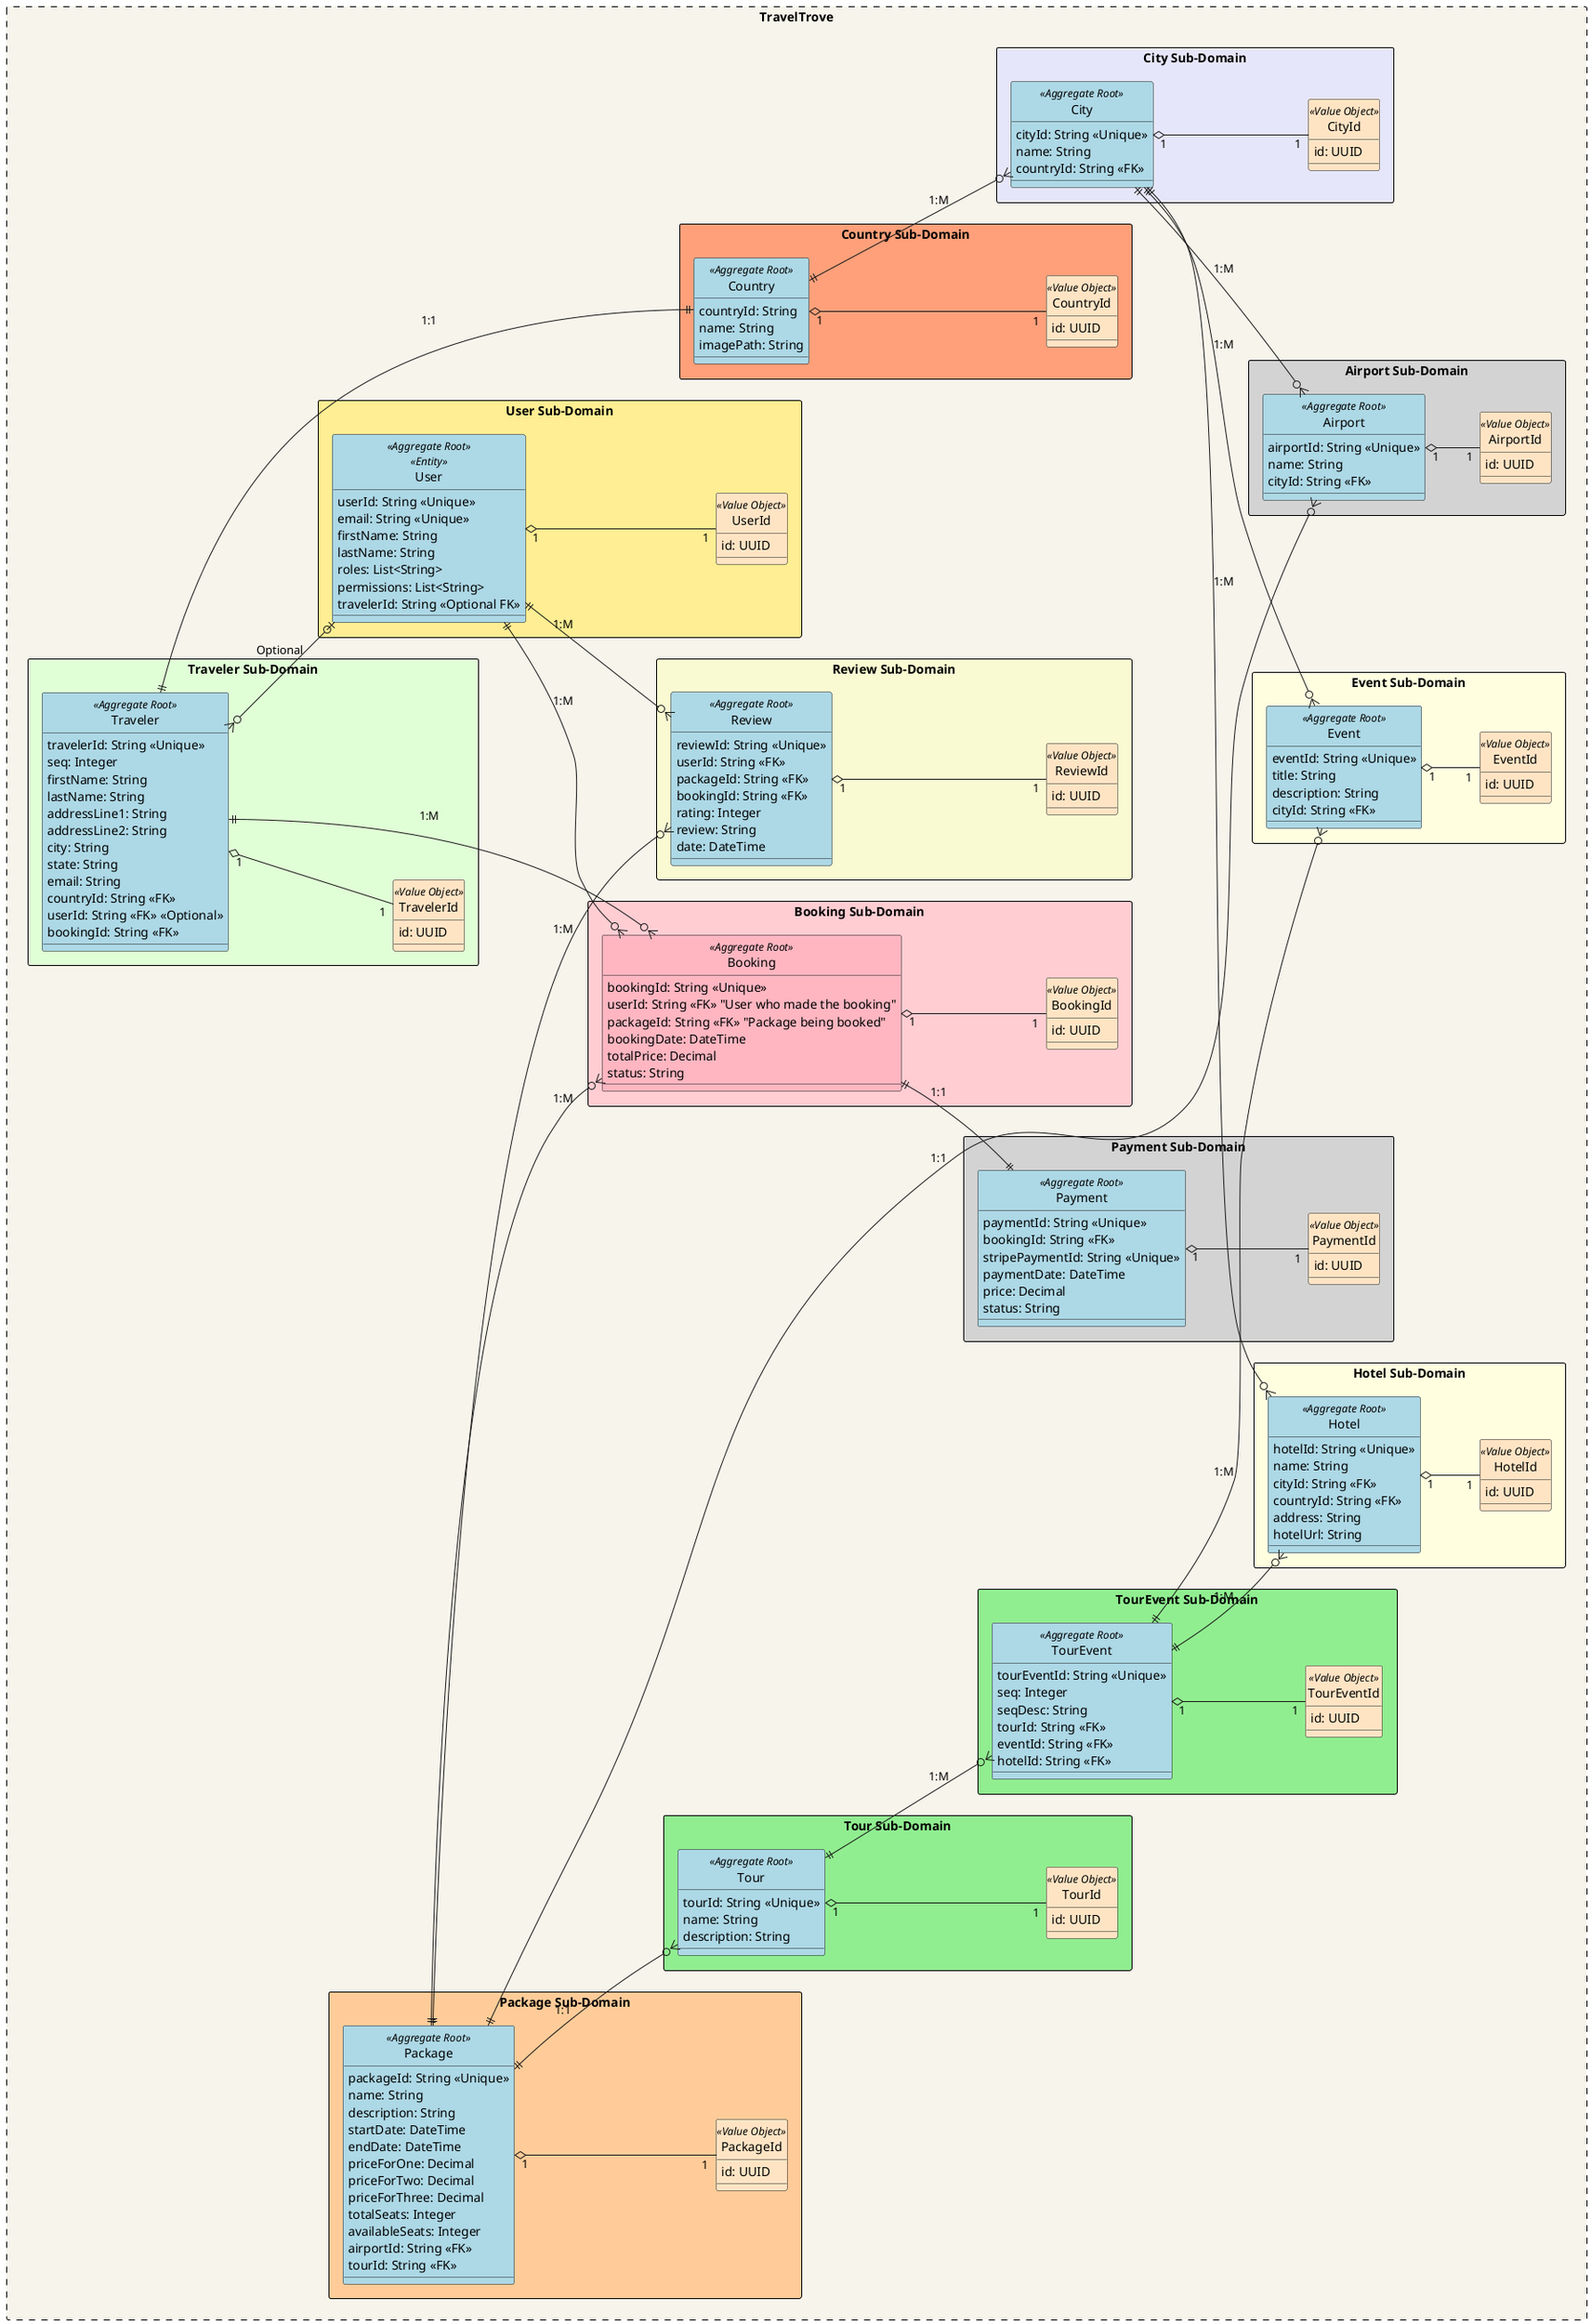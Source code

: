 @startuml
hide circle
left to right direction

!define ENTITY(entityName) class entityName << Entity >>
!define AGGREGATE(aggregateName) class aggregateName << Aggregate >>
!define AGGREGATE_ROOT(name) class name <<Aggregate Root>>
!define AGGREGATE_ROOT_ENTITY(name) class name <<Aggregate Root>> << Entity >>
!define VALUE_OBJECT(name) class name <<Value Object>>

skinparam packageStyle rectangle
skinparam rectangle {
    BackgroundColor #f7f4eb
    BorderColor Black
}

rectangle "TravelTrove" as BoundedContextTravelTrove #line.dashed {

    Package "User Sub-Domain" <<Rectangle>> #FFEE93 {
        AGGREGATE_ROOT_ENTITY(User) #lightblue {
            userId: String <<Unique>>
            email: String <<Unique>>
            firstName: String
            lastName: String
            roles: List<String>
            permissions: List<String>
            travelerId: String <<Optional FK>>
        }

        VALUE_OBJECT(UserId) #Bisque {
            id: UUID
        }

        User "1" o-- "1" UserId
    }

    Package "Traveler Sub-Domain" <<Rectangle>> #E0FFD6 {
        AGGREGATE_ROOT(Traveler) #lightblue {
            travelerId: String <<Unique>>
            seq: Integer
            firstName: String
            lastName: String
            addressLine1: String
            addressLine2: String
            city: String
            state: String
            email: String
            countryId: String <<FK>>
            userId: String <<FK>> <<Optional>>
            bookingId: String <<FK>>
        }

        VALUE_OBJECT(TravelerId) #Bisque {
            id: UUID
        }

        Traveler "1" o-- "1" TravelerId
    }

    Package "Tour Sub-Domain" <<Rectangle>> #LightGreen {
        AGGREGATE_ROOT(Tour) #lightblue {
            tourId: String <<Unique>>
            name: String
            description: String
        }

        VALUE_OBJECT(TourId) #Bisque {
            id: UUID
        }

        Tour "1" o-- "1" TourId
    }

    Package "Package Sub-Domain" <<Rectangle>> #FFCC99 {
        AGGREGATE_ROOT(Package) #lightblue {
            packageId: String <<Unique>>
            name: String
            description: String
            startDate: DateTime
            endDate: DateTime
            priceForOne: Decimal
            priceForTwo: Decimal
            priceForThree: Decimal
            totalSeats: Integer
            availableSeats: Integer
            airportId: String <<FK>>
            tourId: String <<FK>>
        }

        VALUE_OBJECT(PackageId) #Bisque {
            id: UUID
        }

        Package "1" o-- "1" PackageId
    }

    Package "Booking Sub-Domain" <<Rectangle>> #FFCDD2 {
        AGGREGATE_ROOT(Booking) #lightpink {
            bookingId: String <<Unique>>
            userId: String <<FK>> "User who made the booking"
            packageId: String <<FK>> "Package being booked"
            bookingDate: DateTime
            totalPrice: Decimal
            status: String
        }

        VALUE_OBJECT(BookingId) #Bisque {
            id: UUID
        }

        Booking "1" o-- "1" BookingId
    }

    Package "Payment Sub-Domain" <<Rectangle>> #LightGray {
        AGGREGATE_ROOT(Payment) #lightblue {
            paymentId: String <<Unique>>
            bookingId: String <<FK>>
            stripePaymentId: String <<Unique>>
            paymentDate: DateTime
            price: Decimal
            status: String
        }

        VALUE_OBJECT(PaymentId) #Bisque {
            id: UUID
        }

        Payment "1" o-- "1" PaymentId
    }

    Package "Review Sub-Domain" <<Rectangle>> #FAFAD2 {
        AGGREGATE_ROOT(Review) #lightblue {
            reviewId: String <<Unique>>
            userId: String <<FK>>
            packageId: String <<FK>>
            bookingId: String <<FK>>
            rating: Integer
            review: String
            date: DateTime
        }

        VALUE_OBJECT(ReviewId) #Bisque {
            id: UUID
        }

        Review "1" o-- "1" ReviewId
    }

    Package "Hotel Sub-Domain" <<Rectangle>> #LightYellow {
        AGGREGATE_ROOT(Hotel) #lightblue {
            hotelId: String <<Unique>>
            name: String
            cityId: String <<FK>>
            countryId: String <<FK>>
            address: String
            hotelUrl: String
        }

        VALUE_OBJECT(HotelId) #Bisque {
            id: UUID
        }

        Hotel "1" o-- "1" HotelId
    }

    Package "Airport Sub-Domain" <<Rectangle>> #LightGray {
        AGGREGATE_ROOT(Airport) #lightblue {
            airportId: String <<Unique>>
            name: String
            cityId: String <<FK>>
        }

        VALUE_OBJECT(AirportId) #Bisque {
            id: UUID
        }

        Airport "1" o-- "1" AirportId
    }

    Package "City Sub-Domain" <<Rectangle>> #Lavender {
        AGGREGATE_ROOT(City) #lightblue {
            cityId: String <<Unique>>
            name: String
            countryId: String <<FK>>
        }

        VALUE_OBJECT(CityId) #Bisque {
            id: UUID
        }

        City "1" o-- "1" CityId
    }

    Package "Country Sub-Domain" <<Rectangle>> #LightSalmon {
        AGGREGATE_ROOT(Country) #lightblue {
            countryId: String
            name: String
            imagePath: String
        }

        VALUE_OBJECT(CountryId) #Bisque {
            id: UUID
        }

        Country "1" o-- "1" CountryId
    }

    Package "Event Sub-Domain" <<Rectangle>> #LightYellow {
        AGGREGATE_ROOT(Event) #lightblue {
            eventId: String <<Unique>>
            title: String
            description: String
            cityId: String <<FK>>
        }

        VALUE_OBJECT(EventId) #Bisque {
            id: UUID
        }

        Event "1" o-- "1" EventId
    }

    Package "TourEvent Sub-Domain" <<Rectangle>> #LightGreen {
        AGGREGATE_ROOT(TourEvent) #lightblue {
            tourEventId: String <<Unique>>
            seq: Integer
            seqDesc: String
            tourId: String <<FK>>
            eventId: String <<FK>>
            hotelId: String <<FK>>
        }

        VALUE_OBJECT(TourEventId) #Bisque {
            id: UUID
        }

        TourEvent "1" o-- "1" TourEventId
    }

    ' Relationships
    User ||--o{ Booking : "1:M"
    User ||--o{ Review : "1:M"

    Package ||--o{ Booking : "1:M"
    Package ||--o{ Review : "1:M"
    Package ||--o{ Tour : "1:1"

    Booking ||--|| Payment : "1:1"

    City ||--o{ Hotel : "1:M"
    City ||--o{ Airport : "1:M"
    Country ||--o{ City : "1:M"
    City ||--o{ Event : "1:M"

    Package ||--o{ Airport : "1:1"

    TourEvent ||--o{ Event : "1:M"
    TourEvent ||--o{ Hotel : "1:M"
    Tour ||--o{ TourEvent : "1:M"

    Traveler ||--|| Country : "1:1"
    Traveler ||--o{ Booking : "1:M"
    Traveler }o--o| User : "Optional"

}
@enduml
